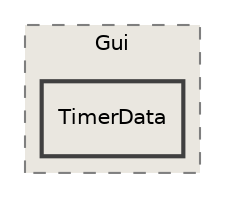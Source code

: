 digraph "/home/runner/work/Radium-Engine/Radium-Engine/src/Radium-Engine/src/Gui/TimerData"
{
 // INTERACTIVE_SVG=YES
 // LATEX_PDF_SIZE
  edge [fontname="Helvetica",fontsize="10",labelfontname="Helvetica",labelfontsize="10"];
  node [fontname="Helvetica",fontsize="10",shape=record];
  compound=true
  subgraph clusterdir_b5ac5e964c12a6b13a9d28feb9f3d3ed {
    graph [ bgcolor="#eae7e0", pencolor="grey50", style="filled,dashed,", label="Gui", fontname="Helvetica", fontsize="10", URL="dir_b5ac5e964c12a6b13a9d28feb9f3d3ed.html"]
  dir_da97eec9491dc31fa09aed195cee77be [shape=box, label="TimerData", style="filled,bold,", fillcolor="#eae7e0", color="grey25", URL="dir_da97eec9491dc31fa09aed195cee77be.html"];
  }
}
